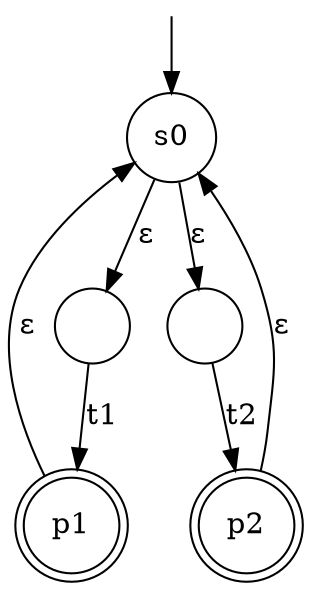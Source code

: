 digraph G {
0[shape=circle,label="s0"];
0 -> 1 [label="&epsilon;"];
0 -> 3 [label="&epsilon;"];
1[shape=circle,label=""];
2 -> 0 [label="&epsilon;"];
4 -> 0 [label="&epsilon;"];

1 -> 2 [label="t1"];
2[shape=doublecircle,label="p1"];

3[shape=circle,label=""];
3 -> 4 [label="t2"];
4[shape=doublecircle,label="p2"];
node [shape = point, color=white, fontcolor=white]; start;
start -> 0;
}
